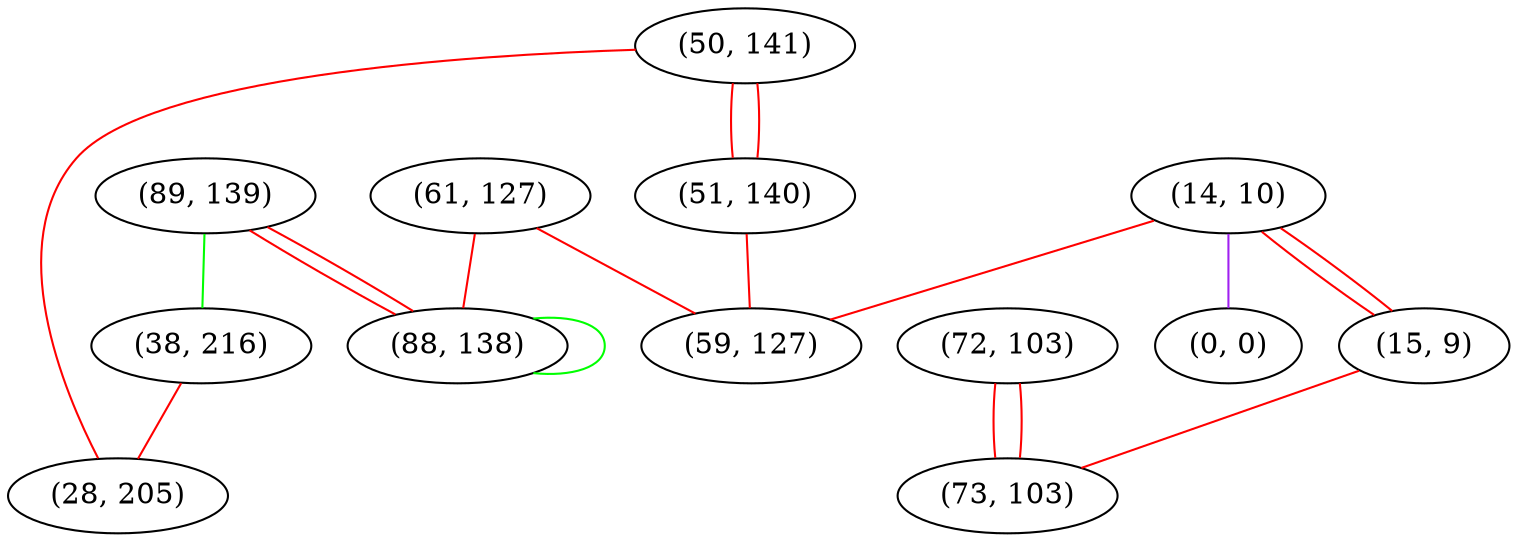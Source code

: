 graph "" {
"(50, 141)";
"(14, 10)";
"(61, 127)";
"(0, 0)";
"(89, 139)";
"(51, 140)";
"(38, 216)";
"(72, 103)";
"(15, 9)";
"(28, 205)";
"(59, 127)";
"(88, 138)";
"(73, 103)";
"(50, 141)" -- "(28, 205)"  [color=red, key=0, weight=1];
"(50, 141)" -- "(51, 140)"  [color=red, key=0, weight=1];
"(50, 141)" -- "(51, 140)"  [color=red, key=1, weight=1];
"(14, 10)" -- "(59, 127)"  [color=red, key=0, weight=1];
"(14, 10)" -- "(0, 0)"  [color=purple, key=0, weight=4];
"(14, 10)" -- "(15, 9)"  [color=red, key=0, weight=1];
"(14, 10)" -- "(15, 9)"  [color=red, key=1, weight=1];
"(61, 127)" -- "(59, 127)"  [color=red, key=0, weight=1];
"(61, 127)" -- "(88, 138)"  [color=red, key=0, weight=1];
"(89, 139)" -- "(38, 216)"  [color=green, key=0, weight=2];
"(89, 139)" -- "(88, 138)"  [color=red, key=0, weight=1];
"(89, 139)" -- "(88, 138)"  [color=red, key=1, weight=1];
"(51, 140)" -- "(59, 127)"  [color=red, key=0, weight=1];
"(38, 216)" -- "(28, 205)"  [color=red, key=0, weight=1];
"(72, 103)" -- "(73, 103)"  [color=red, key=0, weight=1];
"(72, 103)" -- "(73, 103)"  [color=red, key=1, weight=1];
"(15, 9)" -- "(73, 103)"  [color=red, key=0, weight=1];
"(88, 138)" -- "(88, 138)"  [color=green, key=0, weight=2];
}
